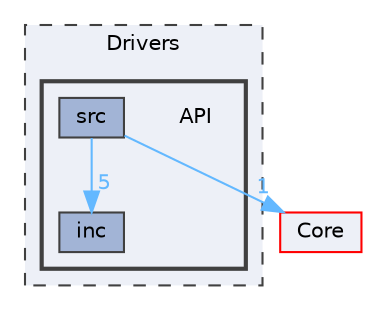 digraph "Drivers/API"
{
 // LATEX_PDF_SIZE
  bgcolor="transparent";
  edge [fontname=Helvetica,fontsize=10,labelfontname=Helvetica,labelfontsize=10];
  node [fontname=Helvetica,fontsize=10,shape=box,height=0.2,width=0.4];
  compound=true
  subgraph clusterdir_60925fc218da8ca7908795bf5f624060 {
    graph [ bgcolor="#edf0f7", pencolor="grey25", label="Drivers", fontname=Helvetica,fontsize=10 style="filled,dashed", URL="dir_60925fc218da8ca7908795bf5f624060.html",tooltip=""]
  subgraph clusterdir_9c636daed8643477636976788dd786b5 {
    graph [ bgcolor="#edf0f7", pencolor="grey25", label="", fontname=Helvetica,fontsize=10 style="filled,bold", URL="dir_9c636daed8643477636976788dd786b5.html",tooltip=""]
    dir_9c636daed8643477636976788dd786b5 [shape=plaintext, label="API"];
  dir_3687d230d630a5ddd385a272243b3a24 [label="inc", fillcolor="#a2b4d6", color="grey25", style="filled", URL="dir_3687d230d630a5ddd385a272243b3a24.html",tooltip=""];
  dir_2c8e5931748a0f2d62cc6a84991ef1bb [label="src", fillcolor="#a2b4d6", color="grey25", style="filled", URL="dir_2c8e5931748a0f2d62cc6a84991ef1bb.html",tooltip=""];
  }
  }
  dir_c6310732a22f63c0c2fc5595561e68f1 [label="Core", fillcolor="#edf0f7", color="red", style="filled", URL="dir_c6310732a22f63c0c2fc5595561e68f1.html",tooltip=""];
  dir_2c8e5931748a0f2d62cc6a84991ef1bb->dir_3687d230d630a5ddd385a272243b3a24 [headlabel="5", labeldistance=1.5 headhref="dir_000013_000008.html" href="dir_000013_000008.html" color="steelblue1" fontcolor="steelblue1"];
  dir_2c8e5931748a0f2d62cc6a84991ef1bb->dir_c6310732a22f63c0c2fc5595561e68f1 [headlabel="1", labeldistance=1.5 headhref="dir_000013_000002.html" href="dir_000013_000002.html" color="steelblue1" fontcolor="steelblue1"];
}
